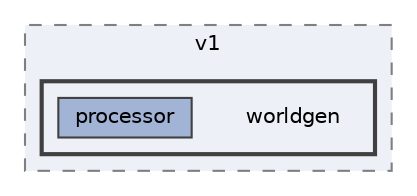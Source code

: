 digraph "worldgen"
{
 // LATEX_PDF_SIZE
  bgcolor="transparent";
  edge [fontname=Helvetica,fontsize=10,labelfontname=Helvetica,labelfontsize=10];
  node [fontname=Helvetica,fontsize=10,shape=box,height=0.2,width=0.4];
  compound=true
  subgraph clusterdir_92194915d2aabc74be2fd51b70b4d1d8 {
    graph [ bgcolor="#edf0f7", pencolor="grey50", label="v1", fontname=Helvetica,fontsize=10 style="filled,dashed", URL="dir_92194915d2aabc74be2fd51b70b4d1d8.html",tooltip=""]
  subgraph clusterdir_9429c20023618eda4d3f6a025fca8164 {
    graph [ bgcolor="#edf0f7", pencolor="grey25", label="", fontname=Helvetica,fontsize=10 style="filled,bold", URL="dir_9429c20023618eda4d3f6a025fca8164.html",tooltip=""]
    dir_9429c20023618eda4d3f6a025fca8164 [shape=plaintext, label="worldgen"];
  dir_7368198c9493d8e4dbe0edee0ac1349c [label="processor", fillcolor="#a2b4d6", color="grey25", style="filled", URL="dir_7368198c9493d8e4dbe0edee0ac1349c.html",tooltip=""];
  }
  }
}
